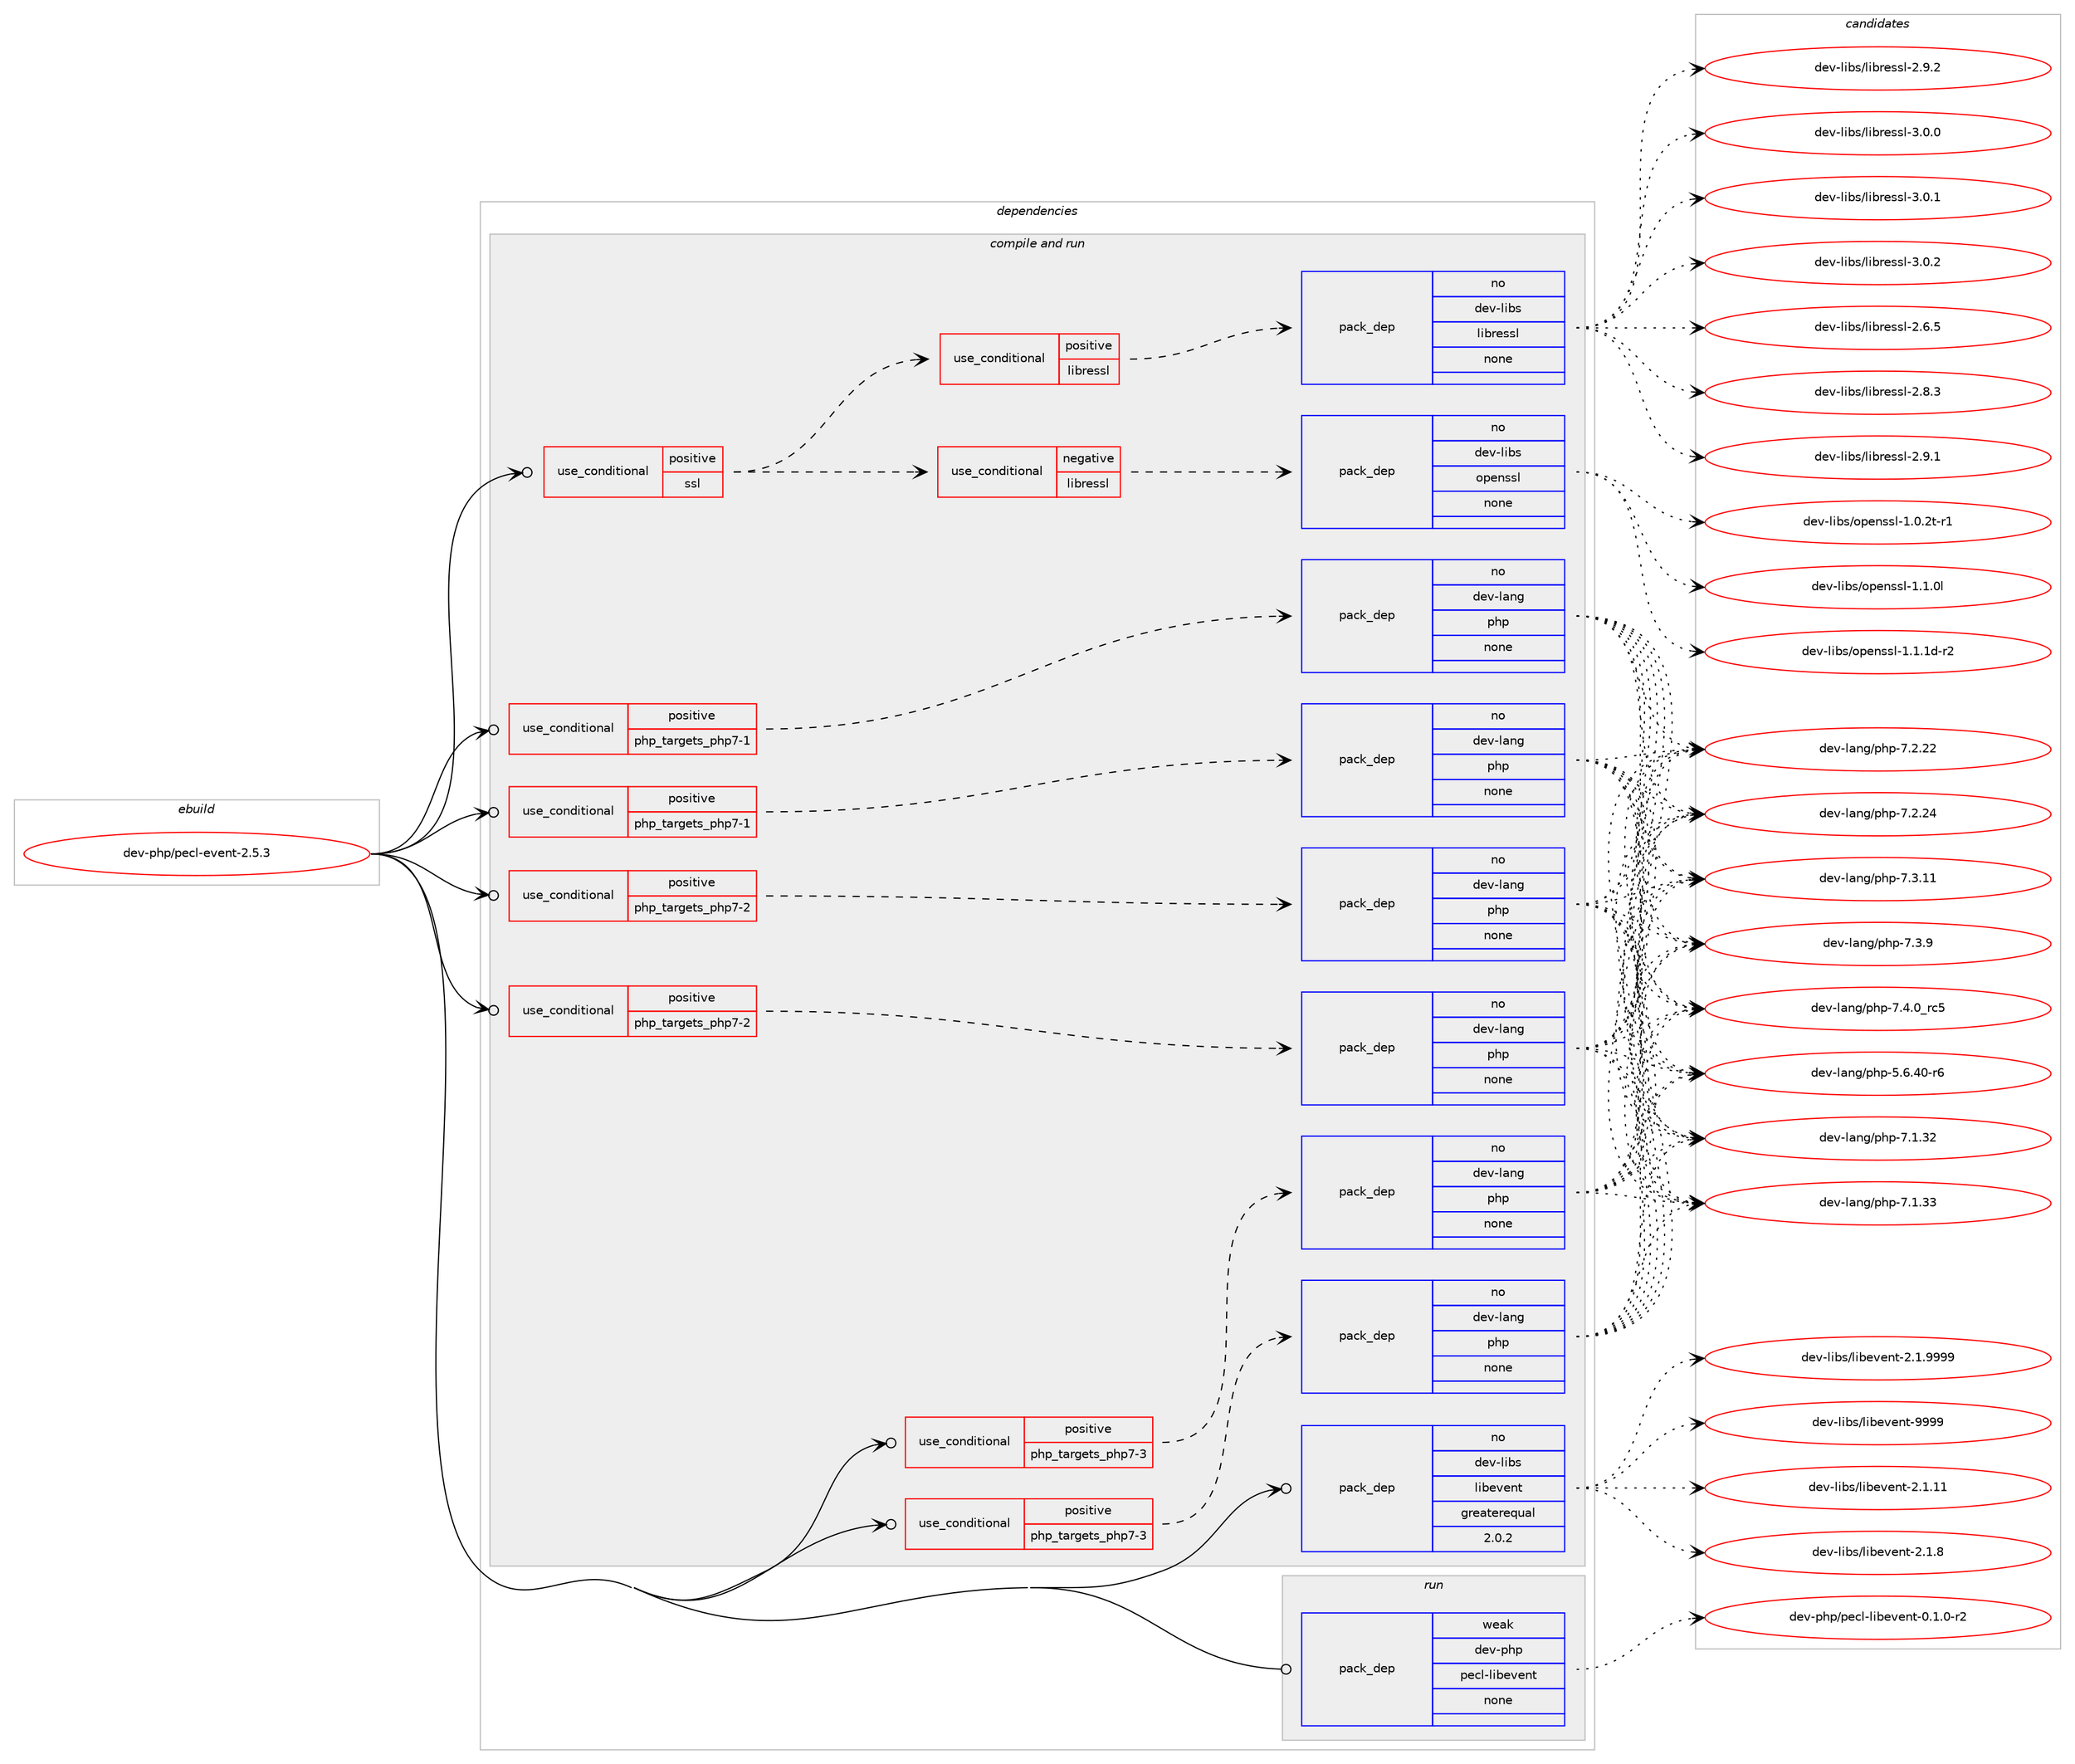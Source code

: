 digraph prolog {

# *************
# Graph options
# *************

newrank=true;
concentrate=true;
compound=true;
graph [rankdir=LR,fontname=Helvetica,fontsize=10,ranksep=1.5];#, ranksep=2.5, nodesep=0.2];
edge  [arrowhead=vee];
node  [fontname=Helvetica,fontsize=10];

# **********
# The ebuild
# **********

subgraph cluster_leftcol {
color=gray;
rank=same;
label=<<i>ebuild</i>>;
id [label="dev-php/pecl-event-2.5.3", color=red, width=4, href="../dev-php/pecl-event-2.5.3.svg"];
}

# ****************
# The dependencies
# ****************

subgraph cluster_midcol {
color=gray;
label=<<i>dependencies</i>>;
subgraph cluster_compile {
fillcolor="#eeeeee";
style=filled;
label=<<i>compile</i>>;
}
subgraph cluster_compileandrun {
fillcolor="#eeeeee";
style=filled;
label=<<i>compile and run</i>>;
subgraph cond134855 {
dependency589881 [label=<<TABLE BORDER="0" CELLBORDER="1" CELLSPACING="0" CELLPADDING="4"><TR><TD ROWSPAN="3" CELLPADDING="10">use_conditional</TD></TR><TR><TD>positive</TD></TR><TR><TD>php_targets_php7-1</TD></TR></TABLE>>, shape=none, color=red];
subgraph pack443337 {
dependency589882 [label=<<TABLE BORDER="0" CELLBORDER="1" CELLSPACING="0" CELLPADDING="4" WIDTH="220"><TR><TD ROWSPAN="6" CELLPADDING="30">pack_dep</TD></TR><TR><TD WIDTH="110">no</TD></TR><TR><TD>dev-lang</TD></TR><TR><TD>php</TD></TR><TR><TD>none</TD></TR><TR><TD></TD></TR></TABLE>>, shape=none, color=blue];
}
dependency589881:e -> dependency589882:w [weight=20,style="dashed",arrowhead="vee"];
}
id:e -> dependency589881:w [weight=20,style="solid",arrowhead="odotvee"];
subgraph cond134856 {
dependency589883 [label=<<TABLE BORDER="0" CELLBORDER="1" CELLSPACING="0" CELLPADDING="4"><TR><TD ROWSPAN="3" CELLPADDING="10">use_conditional</TD></TR><TR><TD>positive</TD></TR><TR><TD>php_targets_php7-1</TD></TR></TABLE>>, shape=none, color=red];
subgraph pack443338 {
dependency589884 [label=<<TABLE BORDER="0" CELLBORDER="1" CELLSPACING="0" CELLPADDING="4" WIDTH="220"><TR><TD ROWSPAN="6" CELLPADDING="30">pack_dep</TD></TR><TR><TD WIDTH="110">no</TD></TR><TR><TD>dev-lang</TD></TR><TR><TD>php</TD></TR><TR><TD>none</TD></TR><TR><TD></TD></TR></TABLE>>, shape=none, color=blue];
}
dependency589883:e -> dependency589884:w [weight=20,style="dashed",arrowhead="vee"];
}
id:e -> dependency589883:w [weight=20,style="solid",arrowhead="odotvee"];
subgraph cond134857 {
dependency589885 [label=<<TABLE BORDER="0" CELLBORDER="1" CELLSPACING="0" CELLPADDING="4"><TR><TD ROWSPAN="3" CELLPADDING="10">use_conditional</TD></TR><TR><TD>positive</TD></TR><TR><TD>php_targets_php7-2</TD></TR></TABLE>>, shape=none, color=red];
subgraph pack443339 {
dependency589886 [label=<<TABLE BORDER="0" CELLBORDER="1" CELLSPACING="0" CELLPADDING="4" WIDTH="220"><TR><TD ROWSPAN="6" CELLPADDING="30">pack_dep</TD></TR><TR><TD WIDTH="110">no</TD></TR><TR><TD>dev-lang</TD></TR><TR><TD>php</TD></TR><TR><TD>none</TD></TR><TR><TD></TD></TR></TABLE>>, shape=none, color=blue];
}
dependency589885:e -> dependency589886:w [weight=20,style="dashed",arrowhead="vee"];
}
id:e -> dependency589885:w [weight=20,style="solid",arrowhead="odotvee"];
subgraph cond134858 {
dependency589887 [label=<<TABLE BORDER="0" CELLBORDER="1" CELLSPACING="0" CELLPADDING="4"><TR><TD ROWSPAN="3" CELLPADDING="10">use_conditional</TD></TR><TR><TD>positive</TD></TR><TR><TD>php_targets_php7-2</TD></TR></TABLE>>, shape=none, color=red];
subgraph pack443340 {
dependency589888 [label=<<TABLE BORDER="0" CELLBORDER="1" CELLSPACING="0" CELLPADDING="4" WIDTH="220"><TR><TD ROWSPAN="6" CELLPADDING="30">pack_dep</TD></TR><TR><TD WIDTH="110">no</TD></TR><TR><TD>dev-lang</TD></TR><TR><TD>php</TD></TR><TR><TD>none</TD></TR><TR><TD></TD></TR></TABLE>>, shape=none, color=blue];
}
dependency589887:e -> dependency589888:w [weight=20,style="dashed",arrowhead="vee"];
}
id:e -> dependency589887:w [weight=20,style="solid",arrowhead="odotvee"];
subgraph cond134859 {
dependency589889 [label=<<TABLE BORDER="0" CELLBORDER="1" CELLSPACING="0" CELLPADDING="4"><TR><TD ROWSPAN="3" CELLPADDING="10">use_conditional</TD></TR><TR><TD>positive</TD></TR><TR><TD>php_targets_php7-3</TD></TR></TABLE>>, shape=none, color=red];
subgraph pack443341 {
dependency589890 [label=<<TABLE BORDER="0" CELLBORDER="1" CELLSPACING="0" CELLPADDING="4" WIDTH="220"><TR><TD ROWSPAN="6" CELLPADDING="30">pack_dep</TD></TR><TR><TD WIDTH="110">no</TD></TR><TR><TD>dev-lang</TD></TR><TR><TD>php</TD></TR><TR><TD>none</TD></TR><TR><TD></TD></TR></TABLE>>, shape=none, color=blue];
}
dependency589889:e -> dependency589890:w [weight=20,style="dashed",arrowhead="vee"];
}
id:e -> dependency589889:w [weight=20,style="solid",arrowhead="odotvee"];
subgraph cond134860 {
dependency589891 [label=<<TABLE BORDER="0" CELLBORDER="1" CELLSPACING="0" CELLPADDING="4"><TR><TD ROWSPAN="3" CELLPADDING="10">use_conditional</TD></TR><TR><TD>positive</TD></TR><TR><TD>php_targets_php7-3</TD></TR></TABLE>>, shape=none, color=red];
subgraph pack443342 {
dependency589892 [label=<<TABLE BORDER="0" CELLBORDER="1" CELLSPACING="0" CELLPADDING="4" WIDTH="220"><TR><TD ROWSPAN="6" CELLPADDING="30">pack_dep</TD></TR><TR><TD WIDTH="110">no</TD></TR><TR><TD>dev-lang</TD></TR><TR><TD>php</TD></TR><TR><TD>none</TD></TR><TR><TD></TD></TR></TABLE>>, shape=none, color=blue];
}
dependency589891:e -> dependency589892:w [weight=20,style="dashed",arrowhead="vee"];
}
id:e -> dependency589891:w [weight=20,style="solid",arrowhead="odotvee"];
subgraph cond134861 {
dependency589893 [label=<<TABLE BORDER="0" CELLBORDER="1" CELLSPACING="0" CELLPADDING="4"><TR><TD ROWSPAN="3" CELLPADDING="10">use_conditional</TD></TR><TR><TD>positive</TD></TR><TR><TD>ssl</TD></TR></TABLE>>, shape=none, color=red];
subgraph cond134862 {
dependency589894 [label=<<TABLE BORDER="0" CELLBORDER="1" CELLSPACING="0" CELLPADDING="4"><TR><TD ROWSPAN="3" CELLPADDING="10">use_conditional</TD></TR><TR><TD>negative</TD></TR><TR><TD>libressl</TD></TR></TABLE>>, shape=none, color=red];
subgraph pack443343 {
dependency589895 [label=<<TABLE BORDER="0" CELLBORDER="1" CELLSPACING="0" CELLPADDING="4" WIDTH="220"><TR><TD ROWSPAN="6" CELLPADDING="30">pack_dep</TD></TR><TR><TD WIDTH="110">no</TD></TR><TR><TD>dev-libs</TD></TR><TR><TD>openssl</TD></TR><TR><TD>none</TD></TR><TR><TD></TD></TR></TABLE>>, shape=none, color=blue];
}
dependency589894:e -> dependency589895:w [weight=20,style="dashed",arrowhead="vee"];
}
dependency589893:e -> dependency589894:w [weight=20,style="dashed",arrowhead="vee"];
subgraph cond134863 {
dependency589896 [label=<<TABLE BORDER="0" CELLBORDER="1" CELLSPACING="0" CELLPADDING="4"><TR><TD ROWSPAN="3" CELLPADDING="10">use_conditional</TD></TR><TR><TD>positive</TD></TR><TR><TD>libressl</TD></TR></TABLE>>, shape=none, color=red];
subgraph pack443344 {
dependency589897 [label=<<TABLE BORDER="0" CELLBORDER="1" CELLSPACING="0" CELLPADDING="4" WIDTH="220"><TR><TD ROWSPAN="6" CELLPADDING="30">pack_dep</TD></TR><TR><TD WIDTH="110">no</TD></TR><TR><TD>dev-libs</TD></TR><TR><TD>libressl</TD></TR><TR><TD>none</TD></TR><TR><TD></TD></TR></TABLE>>, shape=none, color=blue];
}
dependency589896:e -> dependency589897:w [weight=20,style="dashed",arrowhead="vee"];
}
dependency589893:e -> dependency589896:w [weight=20,style="dashed",arrowhead="vee"];
}
id:e -> dependency589893:w [weight=20,style="solid",arrowhead="odotvee"];
subgraph pack443345 {
dependency589898 [label=<<TABLE BORDER="0" CELLBORDER="1" CELLSPACING="0" CELLPADDING="4" WIDTH="220"><TR><TD ROWSPAN="6" CELLPADDING="30">pack_dep</TD></TR><TR><TD WIDTH="110">no</TD></TR><TR><TD>dev-libs</TD></TR><TR><TD>libevent</TD></TR><TR><TD>greaterequal</TD></TR><TR><TD>2.0.2</TD></TR></TABLE>>, shape=none, color=blue];
}
id:e -> dependency589898:w [weight=20,style="solid",arrowhead="odotvee"];
}
subgraph cluster_run {
fillcolor="#eeeeee";
style=filled;
label=<<i>run</i>>;
subgraph pack443346 {
dependency589899 [label=<<TABLE BORDER="0" CELLBORDER="1" CELLSPACING="0" CELLPADDING="4" WIDTH="220"><TR><TD ROWSPAN="6" CELLPADDING="30">pack_dep</TD></TR><TR><TD WIDTH="110">weak</TD></TR><TR><TD>dev-php</TD></TR><TR><TD>pecl-libevent</TD></TR><TR><TD>none</TD></TR><TR><TD></TD></TR></TABLE>>, shape=none, color=blue];
}
id:e -> dependency589899:w [weight=20,style="solid",arrowhead="odot"];
}
}

# **************
# The candidates
# **************

subgraph cluster_choices {
rank=same;
color=gray;
label=<<i>candidates</i>>;

subgraph choice443337 {
color=black;
nodesep=1;
choice100101118451089711010347112104112455346544652484511454 [label="dev-lang/php-5.6.40-r6", color=red, width=4,href="../dev-lang/php-5.6.40-r6.svg"];
choice10010111845108971101034711210411245554649465150 [label="dev-lang/php-7.1.32", color=red, width=4,href="../dev-lang/php-7.1.32.svg"];
choice10010111845108971101034711210411245554649465151 [label="dev-lang/php-7.1.33", color=red, width=4,href="../dev-lang/php-7.1.33.svg"];
choice10010111845108971101034711210411245554650465050 [label="dev-lang/php-7.2.22", color=red, width=4,href="../dev-lang/php-7.2.22.svg"];
choice10010111845108971101034711210411245554650465052 [label="dev-lang/php-7.2.24", color=red, width=4,href="../dev-lang/php-7.2.24.svg"];
choice10010111845108971101034711210411245554651464949 [label="dev-lang/php-7.3.11", color=red, width=4,href="../dev-lang/php-7.3.11.svg"];
choice100101118451089711010347112104112455546514657 [label="dev-lang/php-7.3.9", color=red, width=4,href="../dev-lang/php-7.3.9.svg"];
choice100101118451089711010347112104112455546524648951149953 [label="dev-lang/php-7.4.0_rc5", color=red, width=4,href="../dev-lang/php-7.4.0_rc5.svg"];
dependency589882:e -> choice100101118451089711010347112104112455346544652484511454:w [style=dotted,weight="100"];
dependency589882:e -> choice10010111845108971101034711210411245554649465150:w [style=dotted,weight="100"];
dependency589882:e -> choice10010111845108971101034711210411245554649465151:w [style=dotted,weight="100"];
dependency589882:e -> choice10010111845108971101034711210411245554650465050:w [style=dotted,weight="100"];
dependency589882:e -> choice10010111845108971101034711210411245554650465052:w [style=dotted,weight="100"];
dependency589882:e -> choice10010111845108971101034711210411245554651464949:w [style=dotted,weight="100"];
dependency589882:e -> choice100101118451089711010347112104112455546514657:w [style=dotted,weight="100"];
dependency589882:e -> choice100101118451089711010347112104112455546524648951149953:w [style=dotted,weight="100"];
}
subgraph choice443338 {
color=black;
nodesep=1;
choice100101118451089711010347112104112455346544652484511454 [label="dev-lang/php-5.6.40-r6", color=red, width=4,href="../dev-lang/php-5.6.40-r6.svg"];
choice10010111845108971101034711210411245554649465150 [label="dev-lang/php-7.1.32", color=red, width=4,href="../dev-lang/php-7.1.32.svg"];
choice10010111845108971101034711210411245554649465151 [label="dev-lang/php-7.1.33", color=red, width=4,href="../dev-lang/php-7.1.33.svg"];
choice10010111845108971101034711210411245554650465050 [label="dev-lang/php-7.2.22", color=red, width=4,href="../dev-lang/php-7.2.22.svg"];
choice10010111845108971101034711210411245554650465052 [label="dev-lang/php-7.2.24", color=red, width=4,href="../dev-lang/php-7.2.24.svg"];
choice10010111845108971101034711210411245554651464949 [label="dev-lang/php-7.3.11", color=red, width=4,href="../dev-lang/php-7.3.11.svg"];
choice100101118451089711010347112104112455546514657 [label="dev-lang/php-7.3.9", color=red, width=4,href="../dev-lang/php-7.3.9.svg"];
choice100101118451089711010347112104112455546524648951149953 [label="dev-lang/php-7.4.0_rc5", color=red, width=4,href="../dev-lang/php-7.4.0_rc5.svg"];
dependency589884:e -> choice100101118451089711010347112104112455346544652484511454:w [style=dotted,weight="100"];
dependency589884:e -> choice10010111845108971101034711210411245554649465150:w [style=dotted,weight="100"];
dependency589884:e -> choice10010111845108971101034711210411245554649465151:w [style=dotted,weight="100"];
dependency589884:e -> choice10010111845108971101034711210411245554650465050:w [style=dotted,weight="100"];
dependency589884:e -> choice10010111845108971101034711210411245554650465052:w [style=dotted,weight="100"];
dependency589884:e -> choice10010111845108971101034711210411245554651464949:w [style=dotted,weight="100"];
dependency589884:e -> choice100101118451089711010347112104112455546514657:w [style=dotted,weight="100"];
dependency589884:e -> choice100101118451089711010347112104112455546524648951149953:w [style=dotted,weight="100"];
}
subgraph choice443339 {
color=black;
nodesep=1;
choice100101118451089711010347112104112455346544652484511454 [label="dev-lang/php-5.6.40-r6", color=red, width=4,href="../dev-lang/php-5.6.40-r6.svg"];
choice10010111845108971101034711210411245554649465150 [label="dev-lang/php-7.1.32", color=red, width=4,href="../dev-lang/php-7.1.32.svg"];
choice10010111845108971101034711210411245554649465151 [label="dev-lang/php-7.1.33", color=red, width=4,href="../dev-lang/php-7.1.33.svg"];
choice10010111845108971101034711210411245554650465050 [label="dev-lang/php-7.2.22", color=red, width=4,href="../dev-lang/php-7.2.22.svg"];
choice10010111845108971101034711210411245554650465052 [label="dev-lang/php-7.2.24", color=red, width=4,href="../dev-lang/php-7.2.24.svg"];
choice10010111845108971101034711210411245554651464949 [label="dev-lang/php-7.3.11", color=red, width=4,href="../dev-lang/php-7.3.11.svg"];
choice100101118451089711010347112104112455546514657 [label="dev-lang/php-7.3.9", color=red, width=4,href="../dev-lang/php-7.3.9.svg"];
choice100101118451089711010347112104112455546524648951149953 [label="dev-lang/php-7.4.0_rc5", color=red, width=4,href="../dev-lang/php-7.4.0_rc5.svg"];
dependency589886:e -> choice100101118451089711010347112104112455346544652484511454:w [style=dotted,weight="100"];
dependency589886:e -> choice10010111845108971101034711210411245554649465150:w [style=dotted,weight="100"];
dependency589886:e -> choice10010111845108971101034711210411245554649465151:w [style=dotted,weight="100"];
dependency589886:e -> choice10010111845108971101034711210411245554650465050:w [style=dotted,weight="100"];
dependency589886:e -> choice10010111845108971101034711210411245554650465052:w [style=dotted,weight="100"];
dependency589886:e -> choice10010111845108971101034711210411245554651464949:w [style=dotted,weight="100"];
dependency589886:e -> choice100101118451089711010347112104112455546514657:w [style=dotted,weight="100"];
dependency589886:e -> choice100101118451089711010347112104112455546524648951149953:w [style=dotted,weight="100"];
}
subgraph choice443340 {
color=black;
nodesep=1;
choice100101118451089711010347112104112455346544652484511454 [label="dev-lang/php-5.6.40-r6", color=red, width=4,href="../dev-lang/php-5.6.40-r6.svg"];
choice10010111845108971101034711210411245554649465150 [label="dev-lang/php-7.1.32", color=red, width=4,href="../dev-lang/php-7.1.32.svg"];
choice10010111845108971101034711210411245554649465151 [label="dev-lang/php-7.1.33", color=red, width=4,href="../dev-lang/php-7.1.33.svg"];
choice10010111845108971101034711210411245554650465050 [label="dev-lang/php-7.2.22", color=red, width=4,href="../dev-lang/php-7.2.22.svg"];
choice10010111845108971101034711210411245554650465052 [label="dev-lang/php-7.2.24", color=red, width=4,href="../dev-lang/php-7.2.24.svg"];
choice10010111845108971101034711210411245554651464949 [label="dev-lang/php-7.3.11", color=red, width=4,href="../dev-lang/php-7.3.11.svg"];
choice100101118451089711010347112104112455546514657 [label="dev-lang/php-7.3.9", color=red, width=4,href="../dev-lang/php-7.3.9.svg"];
choice100101118451089711010347112104112455546524648951149953 [label="dev-lang/php-7.4.0_rc5", color=red, width=4,href="../dev-lang/php-7.4.0_rc5.svg"];
dependency589888:e -> choice100101118451089711010347112104112455346544652484511454:w [style=dotted,weight="100"];
dependency589888:e -> choice10010111845108971101034711210411245554649465150:w [style=dotted,weight="100"];
dependency589888:e -> choice10010111845108971101034711210411245554649465151:w [style=dotted,weight="100"];
dependency589888:e -> choice10010111845108971101034711210411245554650465050:w [style=dotted,weight="100"];
dependency589888:e -> choice10010111845108971101034711210411245554650465052:w [style=dotted,weight="100"];
dependency589888:e -> choice10010111845108971101034711210411245554651464949:w [style=dotted,weight="100"];
dependency589888:e -> choice100101118451089711010347112104112455546514657:w [style=dotted,weight="100"];
dependency589888:e -> choice100101118451089711010347112104112455546524648951149953:w [style=dotted,weight="100"];
}
subgraph choice443341 {
color=black;
nodesep=1;
choice100101118451089711010347112104112455346544652484511454 [label="dev-lang/php-5.6.40-r6", color=red, width=4,href="../dev-lang/php-5.6.40-r6.svg"];
choice10010111845108971101034711210411245554649465150 [label="dev-lang/php-7.1.32", color=red, width=4,href="../dev-lang/php-7.1.32.svg"];
choice10010111845108971101034711210411245554649465151 [label="dev-lang/php-7.1.33", color=red, width=4,href="../dev-lang/php-7.1.33.svg"];
choice10010111845108971101034711210411245554650465050 [label="dev-lang/php-7.2.22", color=red, width=4,href="../dev-lang/php-7.2.22.svg"];
choice10010111845108971101034711210411245554650465052 [label="dev-lang/php-7.2.24", color=red, width=4,href="../dev-lang/php-7.2.24.svg"];
choice10010111845108971101034711210411245554651464949 [label="dev-lang/php-7.3.11", color=red, width=4,href="../dev-lang/php-7.3.11.svg"];
choice100101118451089711010347112104112455546514657 [label="dev-lang/php-7.3.9", color=red, width=4,href="../dev-lang/php-7.3.9.svg"];
choice100101118451089711010347112104112455546524648951149953 [label="dev-lang/php-7.4.0_rc5", color=red, width=4,href="../dev-lang/php-7.4.0_rc5.svg"];
dependency589890:e -> choice100101118451089711010347112104112455346544652484511454:w [style=dotted,weight="100"];
dependency589890:e -> choice10010111845108971101034711210411245554649465150:w [style=dotted,weight="100"];
dependency589890:e -> choice10010111845108971101034711210411245554649465151:w [style=dotted,weight="100"];
dependency589890:e -> choice10010111845108971101034711210411245554650465050:w [style=dotted,weight="100"];
dependency589890:e -> choice10010111845108971101034711210411245554650465052:w [style=dotted,weight="100"];
dependency589890:e -> choice10010111845108971101034711210411245554651464949:w [style=dotted,weight="100"];
dependency589890:e -> choice100101118451089711010347112104112455546514657:w [style=dotted,weight="100"];
dependency589890:e -> choice100101118451089711010347112104112455546524648951149953:w [style=dotted,weight="100"];
}
subgraph choice443342 {
color=black;
nodesep=1;
choice100101118451089711010347112104112455346544652484511454 [label="dev-lang/php-5.6.40-r6", color=red, width=4,href="../dev-lang/php-5.6.40-r6.svg"];
choice10010111845108971101034711210411245554649465150 [label="dev-lang/php-7.1.32", color=red, width=4,href="../dev-lang/php-7.1.32.svg"];
choice10010111845108971101034711210411245554649465151 [label="dev-lang/php-7.1.33", color=red, width=4,href="../dev-lang/php-7.1.33.svg"];
choice10010111845108971101034711210411245554650465050 [label="dev-lang/php-7.2.22", color=red, width=4,href="../dev-lang/php-7.2.22.svg"];
choice10010111845108971101034711210411245554650465052 [label="dev-lang/php-7.2.24", color=red, width=4,href="../dev-lang/php-7.2.24.svg"];
choice10010111845108971101034711210411245554651464949 [label="dev-lang/php-7.3.11", color=red, width=4,href="../dev-lang/php-7.3.11.svg"];
choice100101118451089711010347112104112455546514657 [label="dev-lang/php-7.3.9", color=red, width=4,href="../dev-lang/php-7.3.9.svg"];
choice100101118451089711010347112104112455546524648951149953 [label="dev-lang/php-7.4.0_rc5", color=red, width=4,href="../dev-lang/php-7.4.0_rc5.svg"];
dependency589892:e -> choice100101118451089711010347112104112455346544652484511454:w [style=dotted,weight="100"];
dependency589892:e -> choice10010111845108971101034711210411245554649465150:w [style=dotted,weight="100"];
dependency589892:e -> choice10010111845108971101034711210411245554649465151:w [style=dotted,weight="100"];
dependency589892:e -> choice10010111845108971101034711210411245554650465050:w [style=dotted,weight="100"];
dependency589892:e -> choice10010111845108971101034711210411245554650465052:w [style=dotted,weight="100"];
dependency589892:e -> choice10010111845108971101034711210411245554651464949:w [style=dotted,weight="100"];
dependency589892:e -> choice100101118451089711010347112104112455546514657:w [style=dotted,weight="100"];
dependency589892:e -> choice100101118451089711010347112104112455546524648951149953:w [style=dotted,weight="100"];
}
subgraph choice443343 {
color=black;
nodesep=1;
choice1001011184510810598115471111121011101151151084549464846501164511449 [label="dev-libs/openssl-1.0.2t-r1", color=red, width=4,href="../dev-libs/openssl-1.0.2t-r1.svg"];
choice100101118451081059811547111112101110115115108454946494648108 [label="dev-libs/openssl-1.1.0l", color=red, width=4,href="../dev-libs/openssl-1.1.0l.svg"];
choice1001011184510810598115471111121011101151151084549464946491004511450 [label="dev-libs/openssl-1.1.1d-r2", color=red, width=4,href="../dev-libs/openssl-1.1.1d-r2.svg"];
dependency589895:e -> choice1001011184510810598115471111121011101151151084549464846501164511449:w [style=dotted,weight="100"];
dependency589895:e -> choice100101118451081059811547111112101110115115108454946494648108:w [style=dotted,weight="100"];
dependency589895:e -> choice1001011184510810598115471111121011101151151084549464946491004511450:w [style=dotted,weight="100"];
}
subgraph choice443344 {
color=black;
nodesep=1;
choice10010111845108105981154710810598114101115115108455046544653 [label="dev-libs/libressl-2.6.5", color=red, width=4,href="../dev-libs/libressl-2.6.5.svg"];
choice10010111845108105981154710810598114101115115108455046564651 [label="dev-libs/libressl-2.8.3", color=red, width=4,href="../dev-libs/libressl-2.8.3.svg"];
choice10010111845108105981154710810598114101115115108455046574649 [label="dev-libs/libressl-2.9.1", color=red, width=4,href="../dev-libs/libressl-2.9.1.svg"];
choice10010111845108105981154710810598114101115115108455046574650 [label="dev-libs/libressl-2.9.2", color=red, width=4,href="../dev-libs/libressl-2.9.2.svg"];
choice10010111845108105981154710810598114101115115108455146484648 [label="dev-libs/libressl-3.0.0", color=red, width=4,href="../dev-libs/libressl-3.0.0.svg"];
choice10010111845108105981154710810598114101115115108455146484649 [label="dev-libs/libressl-3.0.1", color=red, width=4,href="../dev-libs/libressl-3.0.1.svg"];
choice10010111845108105981154710810598114101115115108455146484650 [label="dev-libs/libressl-3.0.2", color=red, width=4,href="../dev-libs/libressl-3.0.2.svg"];
dependency589897:e -> choice10010111845108105981154710810598114101115115108455046544653:w [style=dotted,weight="100"];
dependency589897:e -> choice10010111845108105981154710810598114101115115108455046564651:w [style=dotted,weight="100"];
dependency589897:e -> choice10010111845108105981154710810598114101115115108455046574649:w [style=dotted,weight="100"];
dependency589897:e -> choice10010111845108105981154710810598114101115115108455046574650:w [style=dotted,weight="100"];
dependency589897:e -> choice10010111845108105981154710810598114101115115108455146484648:w [style=dotted,weight="100"];
dependency589897:e -> choice10010111845108105981154710810598114101115115108455146484649:w [style=dotted,weight="100"];
dependency589897:e -> choice10010111845108105981154710810598114101115115108455146484650:w [style=dotted,weight="100"];
}
subgraph choice443345 {
color=black;
nodesep=1;
choice1001011184510810598115471081059810111810111011645504649464949 [label="dev-libs/libevent-2.1.11", color=red, width=4,href="../dev-libs/libevent-2.1.11.svg"];
choice10010111845108105981154710810598101118101110116455046494656 [label="dev-libs/libevent-2.1.8", color=red, width=4,href="../dev-libs/libevent-2.1.8.svg"];
choice10010111845108105981154710810598101118101110116455046494657575757 [label="dev-libs/libevent-2.1.9999", color=red, width=4,href="../dev-libs/libevent-2.1.9999.svg"];
choice100101118451081059811547108105981011181011101164557575757 [label="dev-libs/libevent-9999", color=red, width=4,href="../dev-libs/libevent-9999.svg"];
dependency589898:e -> choice1001011184510810598115471081059810111810111011645504649464949:w [style=dotted,weight="100"];
dependency589898:e -> choice10010111845108105981154710810598101118101110116455046494656:w [style=dotted,weight="100"];
dependency589898:e -> choice10010111845108105981154710810598101118101110116455046494657575757:w [style=dotted,weight="100"];
dependency589898:e -> choice100101118451081059811547108105981011181011101164557575757:w [style=dotted,weight="100"];
}
subgraph choice443346 {
color=black;
nodesep=1;
choice10010111845112104112471121019910845108105981011181011101164548464946484511450 [label="dev-php/pecl-libevent-0.1.0-r2", color=red, width=4,href="../dev-php/pecl-libevent-0.1.0-r2.svg"];
dependency589899:e -> choice10010111845112104112471121019910845108105981011181011101164548464946484511450:w [style=dotted,weight="100"];
}
}

}
